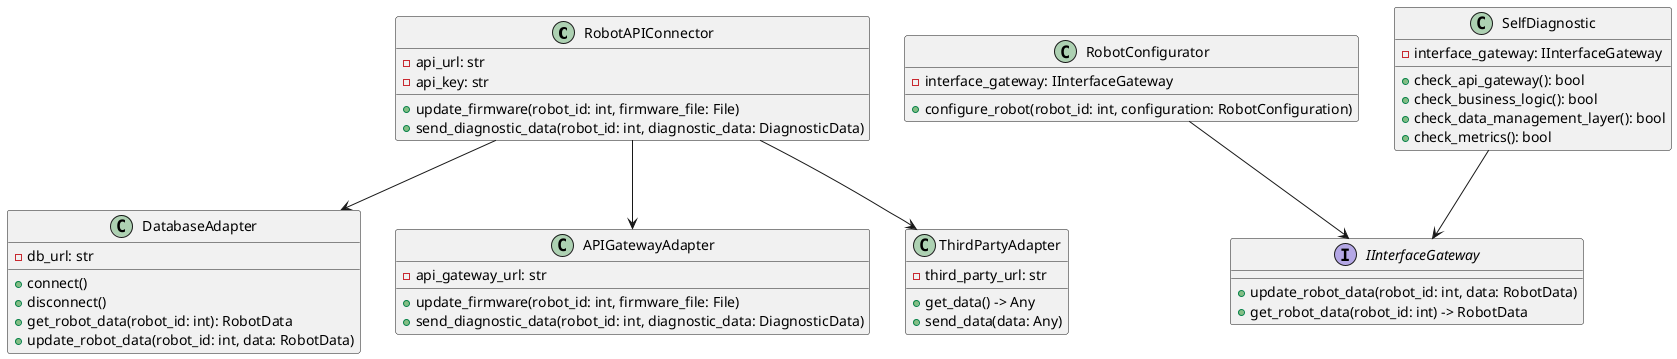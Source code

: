 @startuml
class RobotAPIConnector {
   - api_url: str
   - api_key: str

   + update_firmware(robot_id: int, firmware_file: File)
   + send_diagnostic_data(robot_id: int, diagnostic_data: DiagnosticData)
}

class DatabaseAdapter {
   - db_url: str

   + connect()
   + disconnect()
   + get_robot_data(robot_id: int): RobotData
   + update_robot_data(robot_id: int, data: RobotData)
}

class APIGatewayAdapter {
   - api_gateway_url: str

   + update_firmware(robot_id: int, firmware_file: File)
   + send_diagnostic_data(robot_id: int, diagnostic_data: DiagnosticData)
}

class ThirdPartyAdapter {
   - third_party_url: str

   + get_data() -> Any
   + send_data(data: Any)
}

interface IInterfaceGateway {
   + update_robot_data(robot_id: int, data: RobotData)
   + get_robot_data(robot_id: int) -> RobotData
}

class RobotConfigurator {
   - interface_gateway: IInterfaceGateway

   + configure_robot(robot_id: int, configuration: RobotConfiguration)
}

class SelfDiagnostic {
   - interface_gateway: IInterfaceGateway

   + check_api_gateway(): bool
   + check_business_logic(): bool
   + check_data_management_layer(): bool
   + check_metrics(): bool
}

RobotAPIConnector --> DatabaseAdapter
RobotAPIConnector --> APIGatewayAdapter
RobotAPIConnector --> ThirdPartyAdapter
RobotConfigurator --> IInterfaceGateway
SelfDiagnostic --> IInterfaceGateway
@enduml